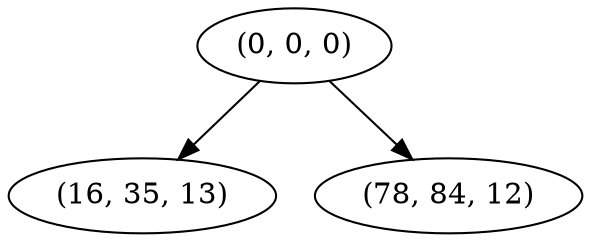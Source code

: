 digraph tree {
    "(0, 0, 0)";
    "(16, 35, 13)";
    "(78, 84, 12)";
    "(0, 0, 0)" -> "(16, 35, 13)";
    "(0, 0, 0)" -> "(78, 84, 12)";
}
